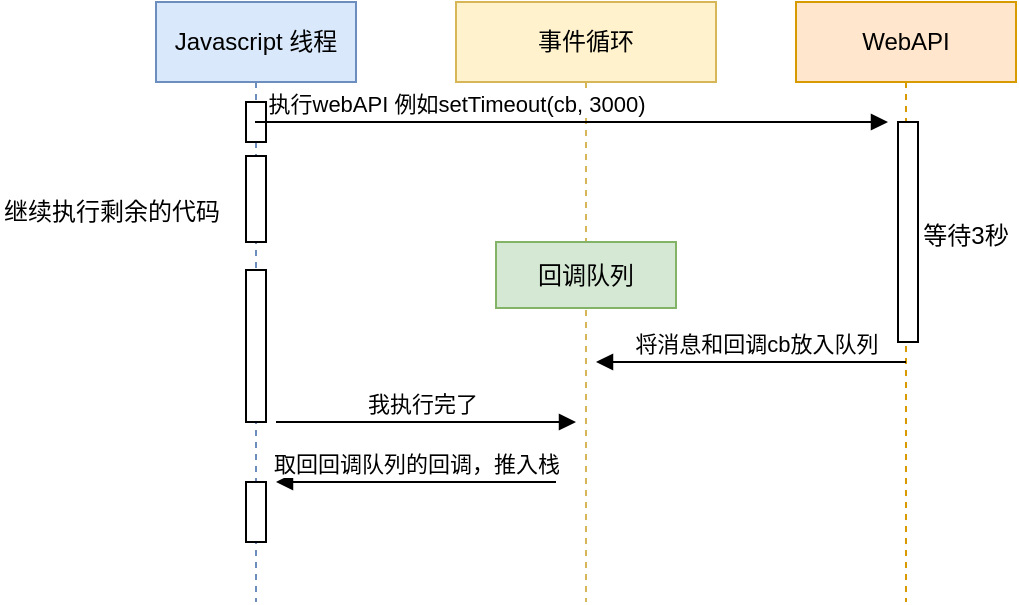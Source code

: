 <mxfile version="11.1.1" type="device"><diagram id="bO74REaqKcL7b73vnPWW" name="第 1 页"><mxGraphModel dx="786" dy="582" grid="0" gridSize="10" guides="1" tooltips="1" connect="1" arrows="1" fold="1" page="0" pageScale="1" pageWidth="850" pageHeight="1100" math="0" shadow="0"><root><mxCell id="0"/><mxCell id="1" parent="0"/><mxCell id="HVTR5Aw-O4xO_HSnvb3R-1" value="Javascript 线程" style="shape=umlLifeline;perimeter=lifelinePerimeter;whiteSpace=wrap;html=1;container=1;collapsible=0;recursiveResize=0;outlineConnect=0;fillColor=#dae8fc;strokeColor=#6c8ebf;" vertex="1" parent="1"><mxGeometry x="260" y="60" width="100" height="300" as="geometry"/></mxCell><mxCell id="HVTR5Aw-O4xO_HSnvb3R-13" value="" style="html=1;points=[];perimeter=orthogonalPerimeter;" vertex="1" parent="HVTR5Aw-O4xO_HSnvb3R-1"><mxGeometry x="45" y="50" width="10" height="20" as="geometry"/></mxCell><mxCell id="HVTR5Aw-O4xO_HSnvb3R-14" value="" style="html=1;points=[];perimeter=orthogonalPerimeter;" vertex="1" parent="HVTR5Aw-O4xO_HSnvb3R-1"><mxGeometry x="45" y="77" width="10" height="43" as="geometry"/></mxCell><mxCell id="HVTR5Aw-O4xO_HSnvb3R-19" value="" style="html=1;points=[];perimeter=orthogonalPerimeter;" vertex="1" parent="HVTR5Aw-O4xO_HSnvb3R-1"><mxGeometry x="45" y="134" width="10" height="76" as="geometry"/></mxCell><mxCell id="HVTR5Aw-O4xO_HSnvb3R-24" value="" style="html=1;points=[];perimeter=orthogonalPerimeter;" vertex="1" parent="HVTR5Aw-O4xO_HSnvb3R-1"><mxGeometry x="45" y="240" width="10" height="30" as="geometry"/></mxCell><mxCell id="HVTR5Aw-O4xO_HSnvb3R-11" value="事件循环" style="shape=umlLifeline;perimeter=lifelinePerimeter;whiteSpace=wrap;html=1;container=1;collapsible=0;recursiveResize=0;outlineConnect=0;fillColor=#fff2cc;strokeColor=#d6b656;" vertex="1" parent="1"><mxGeometry x="410" y="60" width="130" height="300" as="geometry"/></mxCell><mxCell id="HVTR5Aw-O4xO_HSnvb3R-17" value="回调队列" style="rounded=0;whiteSpace=wrap;html=1;fillColor=#d5e8d4;strokeColor=#82b366;" vertex="1" parent="HVTR5Aw-O4xO_HSnvb3R-11"><mxGeometry x="20" y="120" width="90" height="33" as="geometry"/></mxCell><mxCell id="HVTR5Aw-O4xO_HSnvb3R-12" value="WebAPI" style="shape=umlLifeline;perimeter=lifelinePerimeter;whiteSpace=wrap;html=1;container=1;collapsible=0;recursiveResize=0;outlineConnect=0;fillColor=#ffe6cc;strokeColor=#d79b00;" vertex="1" parent="1"><mxGeometry x="580" y="60" width="110" height="300" as="geometry"/></mxCell><mxCell id="HVTR5Aw-O4xO_HSnvb3R-8" value="" style="html=1;points=[];perimeter=orthogonalPerimeter;" vertex="1" parent="HVTR5Aw-O4xO_HSnvb3R-12"><mxGeometry x="51" y="60" width="10" height="110" as="geometry"/></mxCell><mxCell id="HVTR5Aw-O4xO_HSnvb3R-15" value="等待3秒" style="text;html=1;strokeColor=none;fillColor=none;align=center;verticalAlign=middle;whiteSpace=wrap;rounded=0;" vertex="1" parent="HVTR5Aw-O4xO_HSnvb3R-12"><mxGeometry x="60" y="107" width="50" height="20" as="geometry"/></mxCell><mxCell id="HVTR5Aw-O4xO_HSnvb3R-9" value="执行webAPI 例如setTimeout(cb, 3000)" style="html=1;verticalAlign=bottom;endArrow=block;entryX=0;entryY=0;" edge="1" parent="1"><mxGeometry x="-0.365" relative="1" as="geometry"><mxPoint x="309.5" y="120" as="sourcePoint"/><mxPoint x="626" y="120" as="targetPoint"/><mxPoint as="offset"/></mxGeometry></mxCell><mxCell id="HVTR5Aw-O4xO_HSnvb3R-18" value="将消息和回调cb放入队列" style="html=1;verticalAlign=bottom;endArrow=block;" edge="1" parent="1"><mxGeometry x="-0.032" relative="1" as="geometry"><mxPoint x="635" y="240" as="sourcePoint"/><mxPoint x="480" y="240" as="targetPoint"/><mxPoint as="offset"/></mxGeometry></mxCell><mxCell id="HVTR5Aw-O4xO_HSnvb3R-21" value="&lt;br&gt;我执行完了" style="html=1;verticalAlign=bottom;endArrow=block;" edge="1" parent="1"><mxGeometry x="-0.032" relative="1" as="geometry"><mxPoint x="320" y="270" as="sourcePoint"/><mxPoint x="470" y="270" as="targetPoint"/><mxPoint as="offset"/></mxGeometry></mxCell><mxCell id="HVTR5Aw-O4xO_HSnvb3R-22" value="取回回调队列的回调，推入栈" style="html=1;verticalAlign=bottom;endArrow=block;" edge="1" parent="1"><mxGeometry relative="1" as="geometry"><mxPoint x="460" y="300" as="sourcePoint"/><mxPoint x="320" y="300" as="targetPoint"/><mxPoint as="offset"/></mxGeometry></mxCell><mxCell id="HVTR5Aw-O4xO_HSnvb3R-25" value="继续执行剩余的代码" style="text;html=1;strokeColor=none;fillColor=none;align=center;verticalAlign=middle;whiteSpace=wrap;rounded=0;" vertex="1" parent="1"><mxGeometry x="182" y="155" width="112" height="20" as="geometry"/></mxCell></root></mxGraphModel></diagram></mxfile>